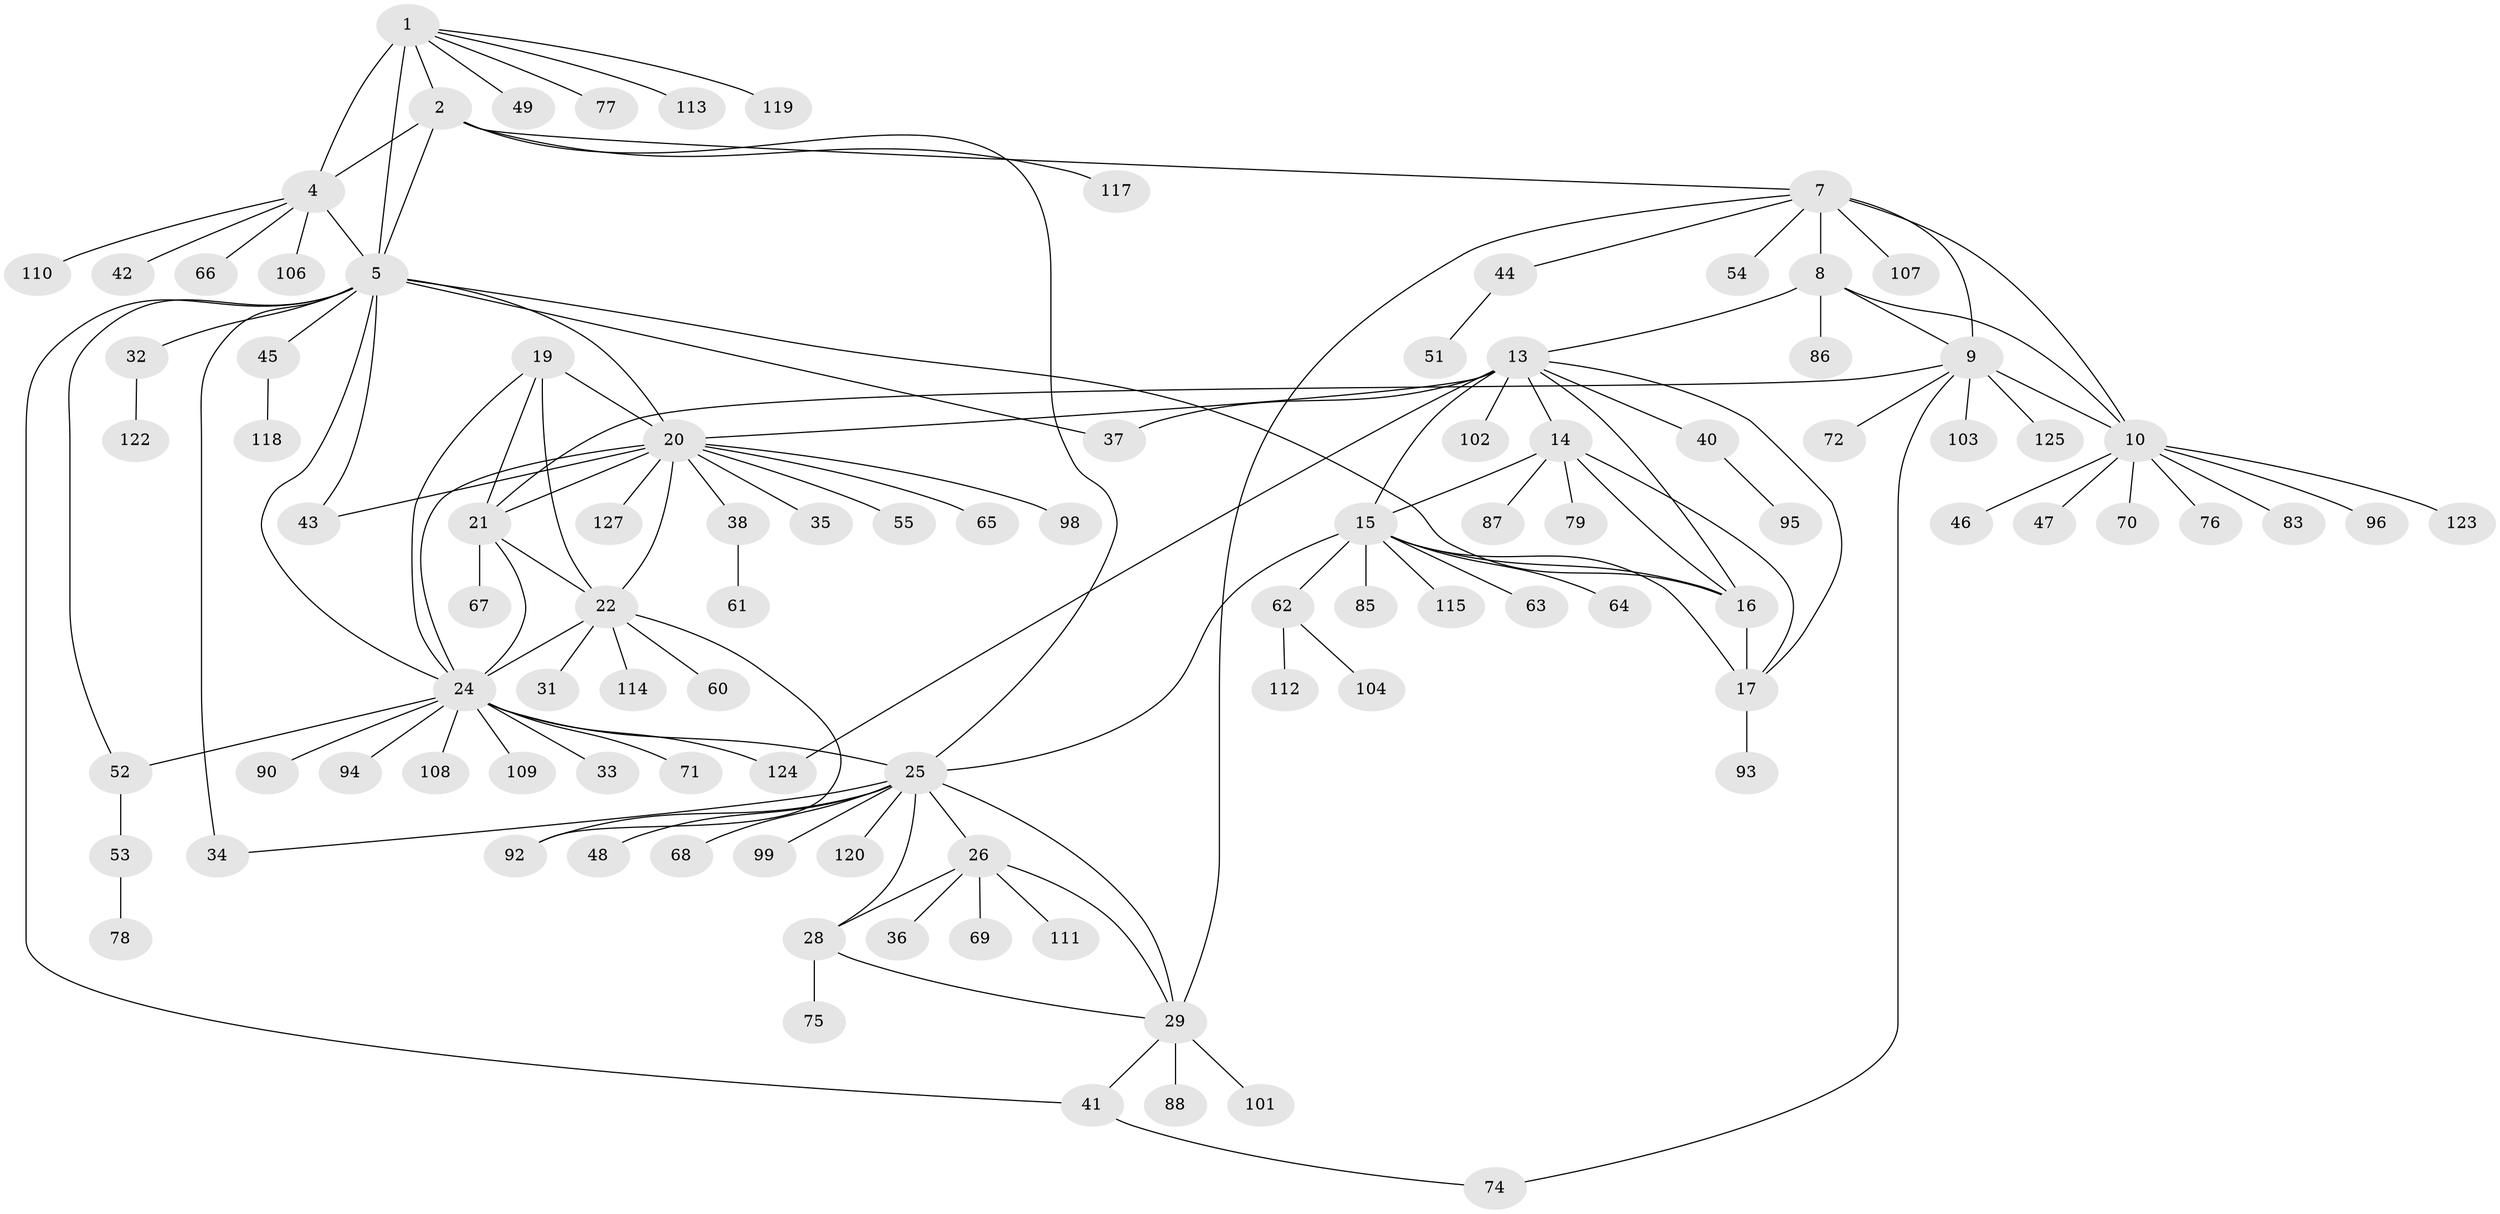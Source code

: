 // Generated by graph-tools (version 1.1) at 2025/52/02/27/25 19:52:15]
// undirected, 100 vertices, 135 edges
graph export_dot {
graph [start="1"]
  node [color=gray90,style=filled];
  1 [super="+3"];
  2 [super="+56"];
  4 [super="+80"];
  5 [super="+6"];
  7 [super="+82"];
  8;
  9 [super="+12"];
  10 [super="+11"];
  13 [super="+57"];
  14 [super="+59"];
  15 [super="+18"];
  16;
  17 [super="+39"];
  19;
  20 [super="+97"];
  21;
  22 [super="+23"];
  24 [super="+105"];
  25 [super="+27"];
  26 [super="+126"];
  28 [super="+30"];
  29 [super="+116"];
  31;
  32 [super="+50"];
  33;
  34;
  35;
  36;
  37;
  38;
  40 [super="+100"];
  41;
  42;
  43;
  44 [super="+58"];
  45;
  46;
  47;
  48;
  49;
  51 [super="+121"];
  52;
  53;
  54;
  55;
  60;
  61 [super="+91"];
  62 [super="+73"];
  63 [super="+84"];
  64;
  65;
  66;
  67;
  68 [super="+89"];
  69;
  70;
  71;
  72;
  74;
  75;
  76;
  77;
  78 [super="+81"];
  79;
  83;
  85;
  86;
  87;
  88;
  90;
  92;
  93;
  94;
  95;
  96;
  98;
  99;
  101;
  102;
  103;
  104;
  106;
  107;
  108;
  109;
  110;
  111;
  112;
  113;
  114;
  115;
  117;
  118;
  119;
  120;
  122;
  123;
  124;
  125;
  127;
  1 -- 2 [weight=2];
  1 -- 4 [weight=2];
  1 -- 5 [weight=4];
  1 -- 77;
  1 -- 113;
  1 -- 49;
  1 -- 119;
  2 -- 4;
  2 -- 5 [weight=2];
  2 -- 7;
  2 -- 117;
  2 -- 25;
  4 -- 5 [weight=2];
  4 -- 42;
  4 -- 66;
  4 -- 106;
  4 -- 110;
  5 -- 16;
  5 -- 41;
  5 -- 43;
  5 -- 45;
  5 -- 52;
  5 -- 24;
  5 -- 32;
  5 -- 34;
  5 -- 37;
  5 -- 20;
  7 -- 8;
  7 -- 9 [weight=2];
  7 -- 10 [weight=2];
  7 -- 29 [weight=2];
  7 -- 44;
  7 -- 54;
  7 -- 107;
  8 -- 9 [weight=2];
  8 -- 10 [weight=2];
  8 -- 13;
  8 -- 86;
  9 -- 10 [weight=4];
  9 -- 103;
  9 -- 72;
  9 -- 74;
  9 -- 21;
  9 -- 125;
  10 -- 96;
  10 -- 70;
  10 -- 76;
  10 -- 46;
  10 -- 47;
  10 -- 83;
  10 -- 123;
  13 -- 14;
  13 -- 15 [weight=2];
  13 -- 16;
  13 -- 17;
  13 -- 20;
  13 -- 40;
  13 -- 102;
  13 -- 37;
  13 -- 124;
  14 -- 15 [weight=2];
  14 -- 16;
  14 -- 17;
  14 -- 79;
  14 -- 87;
  15 -- 16 [weight=2];
  15 -- 17 [weight=2];
  15 -- 62;
  15 -- 64;
  15 -- 85;
  15 -- 115;
  15 -- 63;
  15 -- 25;
  16 -- 17;
  17 -- 93;
  19 -- 20;
  19 -- 21;
  19 -- 22 [weight=2];
  19 -- 24;
  20 -- 21;
  20 -- 22 [weight=2];
  20 -- 24;
  20 -- 35;
  20 -- 38;
  20 -- 43;
  20 -- 55;
  20 -- 65;
  20 -- 98;
  20 -- 127;
  21 -- 22 [weight=2];
  21 -- 24;
  21 -- 67;
  22 -- 24 [weight=2];
  22 -- 31;
  22 -- 60;
  22 -- 114;
  22 -- 92;
  24 -- 25;
  24 -- 33;
  24 -- 52;
  24 -- 71;
  24 -- 90;
  24 -- 94;
  24 -- 108;
  24 -- 109;
  24 -- 124;
  25 -- 26 [weight=2];
  25 -- 28 [weight=4];
  25 -- 29 [weight=2];
  25 -- 34;
  25 -- 48;
  25 -- 68;
  25 -- 99;
  25 -- 120;
  25 -- 92;
  26 -- 28 [weight=2];
  26 -- 29;
  26 -- 36;
  26 -- 69;
  26 -- 111;
  28 -- 29 [weight=2];
  28 -- 75;
  29 -- 41;
  29 -- 88;
  29 -- 101;
  32 -- 122;
  38 -- 61;
  40 -- 95;
  41 -- 74;
  44 -- 51;
  45 -- 118;
  52 -- 53;
  53 -- 78;
  62 -- 104;
  62 -- 112;
}
